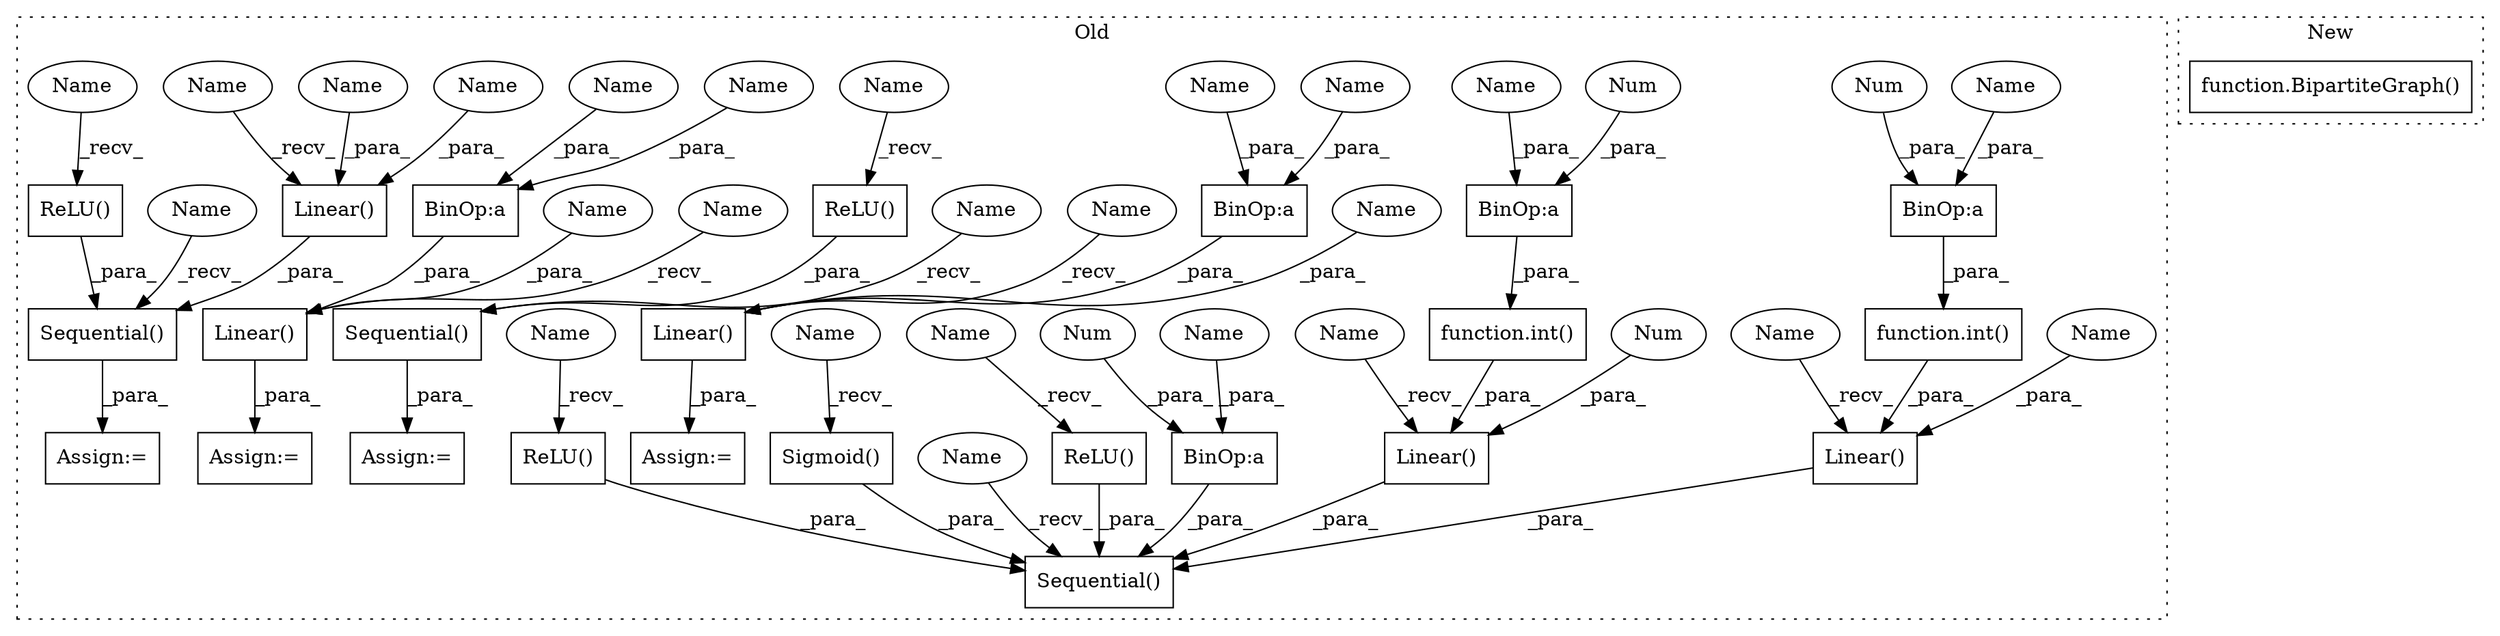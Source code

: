 digraph G {
subgraph cluster0 {
1 [label="function.int()" a="75" s="2208,2233" l="4,1" shape="box"];
3 [label="Linear()" a="75" s="2177,2234" l="10,1" shape="box"];
4 [label="Sequential()" a="75" s="2061,2338" l="27,10" shape="box"];
5 [label="BinOp:a" a="82" s="2231" l="1" shape="box"];
6 [label="BinOp:a" a="82" s="2305" l="1" shape="box"];
7 [label="BinOp:a" a="82" s="2116" l="1" shape="box"];
8 [label="function.int()" a="75" s="2282,2307" l="4,1" shape="box"];
9 [label="Sigmoid()" a="75" s="2326" l="12" shape="box"];
10 [label="BinOp:a" a="82" s="2911" l="3" shape="box"];
11 [label="BinOp:a" a="82" s="2755" l="3" shape="box"];
12 [label="Sequential()" a="75" s="2403,2503" l="27,10" shape="box"];
13 [label="Num" a="76" s="2232" l="1" shape="ellipse"];
14 [label="Sequential()" a="75" s="2540,2640" l="27,10" shape="box"];
15 [label="Num" a="76" s="2306" l="1" shape="ellipse"];
16 [label="Num" a="76" s="2117" l="1" shape="ellipse"];
17 [label="Assign:=" a="68" s="2537" l="3" shape="box"];
18 [label="Assign:=" a="68" s="2400" l="3" shape="box"];
19 [label="ReLU()" a="75" s="2154" l="9" shape="box"];
20 [label="Assign:=" a="68" s="2711" l="3" shape="box"];
21 [label="Assign:=" a="68" s="2867" l="3" shape="box"];
22 [label="ReLU()" a="75" s="2249" l="9" shape="box"];
23 [label="Linear()" a="75" s="2430,2479" l="10,1" shape="box"];
24 [label="ReLU()" a="75" s="2494" l="9" shape="box"];
25 [label="Linear()" a="75" s="2714,2809" l="23,34" shape="box"];
26 [label="ReLU()" a="75" s="2631" l="9" shape="box"];
27 [label="Linear()" a="75" s="2272,2311" l="10,1" shape="box"];
28 [label="Num" a="76" s="2310" l="1" shape="ellipse"];
29 [label="Linear()" a="75" s="2870,2965" l="23,34" shape="box"];
30 [label="Name" a="87" s="2187" l="19" shape="ellipse"];
31 [label="Name" a="87" s="2460" l="19" shape="ellipse"];
32 [label="Name" a="87" s="2914" l="19" shape="ellipse"];
33 [label="Name" a="87" s="2758" l="19" shape="ellipse"];
34 [label="Name" a="87" s="2212" l="19" shape="ellipse"];
35 [label="Name" a="87" s="2286" l="19" shape="ellipse"];
36 [label="Name" a="87" s="2177" l="2" shape="ellipse"];
37 [label="Name" a="87" s="2631" l="2" shape="ellipse"];
38 [label="Name" a="87" s="2714" l="2" shape="ellipse"];
39 [label="Name" a="87" s="2430" l="2" shape="ellipse"];
40 [label="Name" a="87" s="2154" l="2" shape="ellipse"];
41 [label="Name" a="87" s="2494" l="2" shape="ellipse"];
42 [label="Name" a="87" s="2870" l="2" shape="ellipse"];
43 [label="Name" a="87" s="2326" l="2" shape="ellipse"];
44 [label="Name" a="87" s="2272" l="2" shape="ellipse"];
45 [label="Name" a="87" s="2061" l="2" shape="ellipse"];
46 [label="Name" a="87" s="2540" l="2" shape="ellipse"];
47 [label="Name" a="87" s="2403" l="2" shape="ellipse"];
48 [label="Name" a="87" s="2249" l="2" shape="ellipse"];
49 [label="Name" a="87" s="2098" l="18" shape="ellipse"];
50 [label="Name" a="87" s="2947" l="18" shape="ellipse"];
51 [label="Name" a="87" s="2791" l="18" shape="ellipse"];
52 [label="Name" a="87" s="2737" l="18" shape="ellipse"];
53 [label="Name" a="87" s="2893" l="18" shape="ellipse"];
54 [label="Name" a="87" s="2440" l="18" shape="ellipse"];
label = "Old";
style="dotted";
}
subgraph cluster1 {
2 [label="function.BipartiteGraph()" a="75" s="4629,4730" l="28,10" shape="box"];
label = "New";
style="dotted";
}
1 -> 3 [label="_para_"];
3 -> 4 [label="_para_"];
5 -> 1 [label="_para_"];
6 -> 8 [label="_para_"];
7 -> 4 [label="_para_"];
8 -> 27 [label="_para_"];
9 -> 4 [label="_para_"];
10 -> 29 [label="_para_"];
11 -> 25 [label="_para_"];
12 -> 18 [label="_para_"];
13 -> 5 [label="_para_"];
14 -> 17 [label="_para_"];
15 -> 6 [label="_para_"];
16 -> 7 [label="_para_"];
19 -> 4 [label="_para_"];
22 -> 4 [label="_para_"];
23 -> 12 [label="_para_"];
24 -> 12 [label="_para_"];
25 -> 20 [label="_para_"];
26 -> 14 [label="_para_"];
27 -> 4 [label="_para_"];
28 -> 27 [label="_para_"];
29 -> 21 [label="_para_"];
30 -> 3 [label="_para_"];
31 -> 23 [label="_para_"];
32 -> 10 [label="_para_"];
33 -> 11 [label="_para_"];
34 -> 5 [label="_para_"];
35 -> 6 [label="_para_"];
36 -> 3 [label="_recv_"];
37 -> 26 [label="_recv_"];
38 -> 25 [label="_recv_"];
39 -> 23 [label="_recv_"];
40 -> 19 [label="_recv_"];
41 -> 24 [label="_recv_"];
42 -> 29 [label="_recv_"];
43 -> 9 [label="_recv_"];
44 -> 27 [label="_recv_"];
45 -> 4 [label="_recv_"];
46 -> 14 [label="_recv_"];
47 -> 12 [label="_recv_"];
48 -> 22 [label="_recv_"];
49 -> 7 [label="_para_"];
50 -> 29 [label="_para_"];
51 -> 25 [label="_para_"];
52 -> 11 [label="_para_"];
53 -> 10 [label="_para_"];
54 -> 23 [label="_para_"];
}